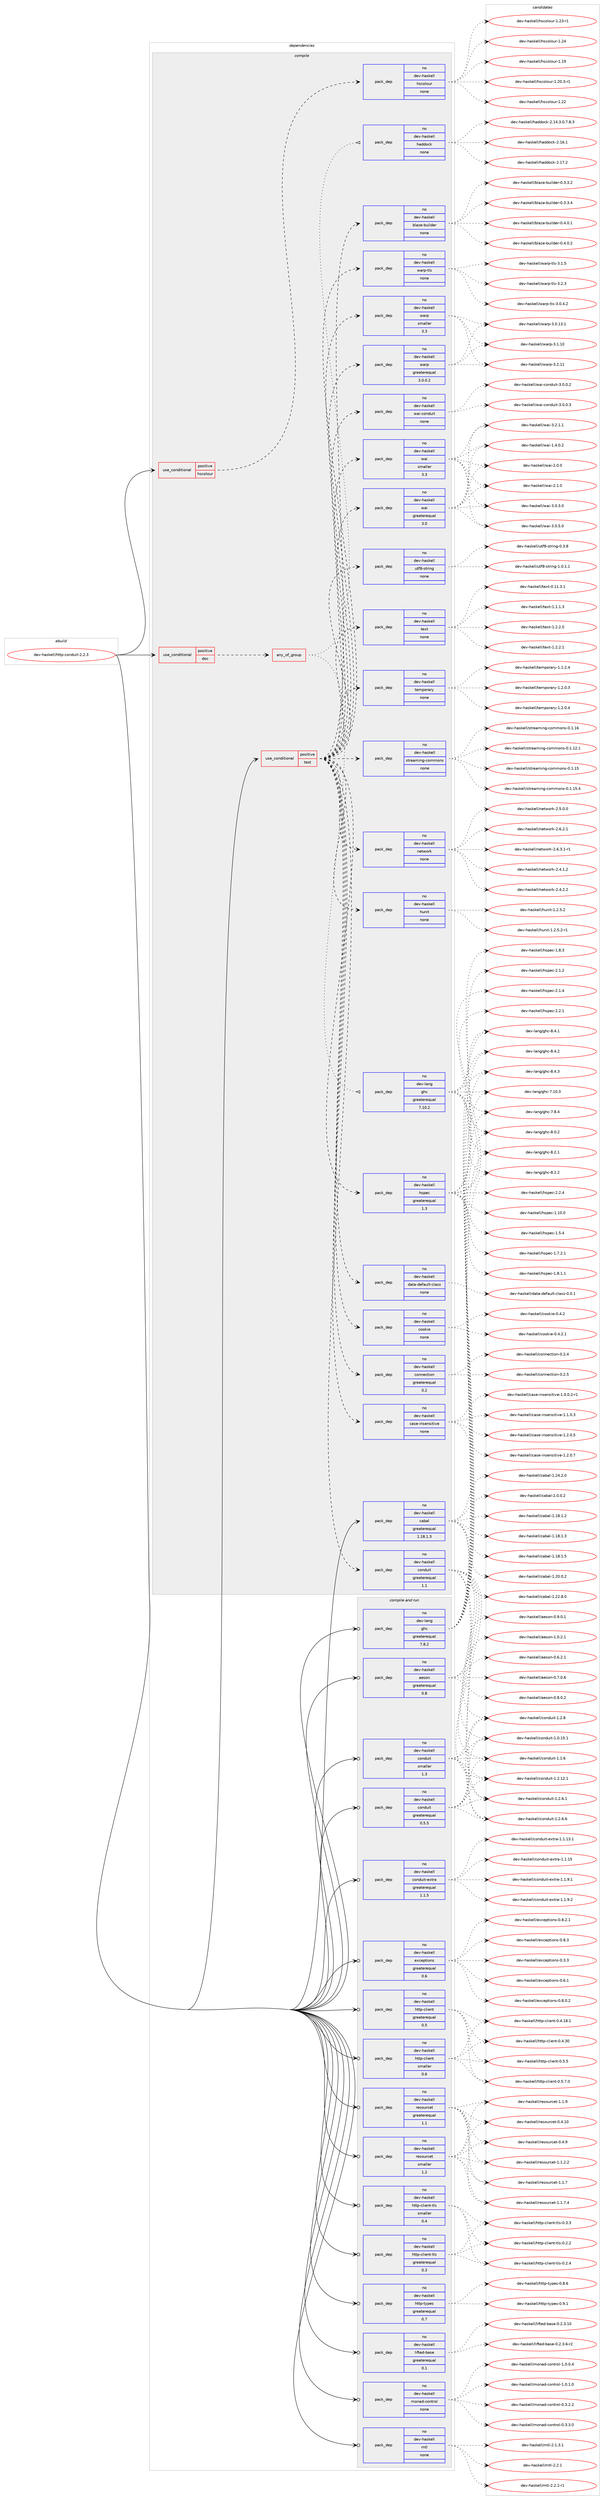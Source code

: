 digraph prolog {

# *************
# Graph options
# *************

newrank=true;
concentrate=true;
compound=true;
graph [rankdir=LR,fontname=Helvetica,fontsize=10,ranksep=1.5];#, ranksep=2.5, nodesep=0.2];
edge  [arrowhead=vee];
node  [fontname=Helvetica,fontsize=10];

# **********
# The ebuild
# **********

subgraph cluster_leftcol {
color=gray;
rank=same;
label=<<i>ebuild</i>>;
id [label="dev-haskell/http-conduit-2.2.3", color=red, width=4, href="../dev-haskell/http-conduit-2.2.3.svg"];
}

# ****************
# The dependencies
# ****************

subgraph cluster_midcol {
color=gray;
label=<<i>dependencies</i>>;
subgraph cluster_compile {
fillcolor="#eeeeee";
style=filled;
label=<<i>compile</i>>;
subgraph cond360179 {
dependency1336372 [label=<<TABLE BORDER="0" CELLBORDER="1" CELLSPACING="0" CELLPADDING="4"><TR><TD ROWSPAN="3" CELLPADDING="10">use_conditional</TD></TR><TR><TD>positive</TD></TR><TR><TD>doc</TD></TR></TABLE>>, shape=none, color=red];
subgraph any21107 {
dependency1336373 [label=<<TABLE BORDER="0" CELLBORDER="1" CELLSPACING="0" CELLPADDING="4"><TR><TD CELLPADDING="10">any_of_group</TD></TR></TABLE>>, shape=none, color=red];subgraph pack954534 {
dependency1336374 [label=<<TABLE BORDER="0" CELLBORDER="1" CELLSPACING="0" CELLPADDING="4" WIDTH="220"><TR><TD ROWSPAN="6" CELLPADDING="30">pack_dep</TD></TR><TR><TD WIDTH="110">no</TD></TR><TR><TD>dev-haskell</TD></TR><TR><TD>haddock</TD></TR><TR><TD>none</TD></TR><TR><TD></TD></TR></TABLE>>, shape=none, color=blue];
}
dependency1336373:e -> dependency1336374:w [weight=20,style="dotted",arrowhead="oinv"];
subgraph pack954535 {
dependency1336375 [label=<<TABLE BORDER="0" CELLBORDER="1" CELLSPACING="0" CELLPADDING="4" WIDTH="220"><TR><TD ROWSPAN="6" CELLPADDING="30">pack_dep</TD></TR><TR><TD WIDTH="110">no</TD></TR><TR><TD>dev-lang</TD></TR><TR><TD>ghc</TD></TR><TR><TD>greaterequal</TD></TR><TR><TD>7.10.2</TD></TR></TABLE>>, shape=none, color=blue];
}
dependency1336373:e -> dependency1336375:w [weight=20,style="dotted",arrowhead="oinv"];
}
dependency1336372:e -> dependency1336373:w [weight=20,style="dashed",arrowhead="vee"];
}
id:e -> dependency1336372:w [weight=20,style="solid",arrowhead="vee"];
subgraph cond360180 {
dependency1336376 [label=<<TABLE BORDER="0" CELLBORDER="1" CELLSPACING="0" CELLPADDING="4"><TR><TD ROWSPAN="3" CELLPADDING="10">use_conditional</TD></TR><TR><TD>positive</TD></TR><TR><TD>hscolour</TD></TR></TABLE>>, shape=none, color=red];
subgraph pack954536 {
dependency1336377 [label=<<TABLE BORDER="0" CELLBORDER="1" CELLSPACING="0" CELLPADDING="4" WIDTH="220"><TR><TD ROWSPAN="6" CELLPADDING="30">pack_dep</TD></TR><TR><TD WIDTH="110">no</TD></TR><TR><TD>dev-haskell</TD></TR><TR><TD>hscolour</TD></TR><TR><TD>none</TD></TR><TR><TD></TD></TR></TABLE>>, shape=none, color=blue];
}
dependency1336376:e -> dependency1336377:w [weight=20,style="dashed",arrowhead="vee"];
}
id:e -> dependency1336376:w [weight=20,style="solid",arrowhead="vee"];
subgraph cond360181 {
dependency1336378 [label=<<TABLE BORDER="0" CELLBORDER="1" CELLSPACING="0" CELLPADDING="4"><TR><TD ROWSPAN="3" CELLPADDING="10">use_conditional</TD></TR><TR><TD>positive</TD></TR><TR><TD>test</TD></TR></TABLE>>, shape=none, color=red];
subgraph pack954537 {
dependency1336379 [label=<<TABLE BORDER="0" CELLBORDER="1" CELLSPACING="0" CELLPADDING="4" WIDTH="220"><TR><TD ROWSPAN="6" CELLPADDING="30">pack_dep</TD></TR><TR><TD WIDTH="110">no</TD></TR><TR><TD>dev-haskell</TD></TR><TR><TD>blaze-builder</TD></TR><TR><TD>none</TD></TR><TR><TD></TD></TR></TABLE>>, shape=none, color=blue];
}
dependency1336378:e -> dependency1336379:w [weight=20,style="dashed",arrowhead="vee"];
subgraph pack954538 {
dependency1336380 [label=<<TABLE BORDER="0" CELLBORDER="1" CELLSPACING="0" CELLPADDING="4" WIDTH="220"><TR><TD ROWSPAN="6" CELLPADDING="30">pack_dep</TD></TR><TR><TD WIDTH="110">no</TD></TR><TR><TD>dev-haskell</TD></TR><TR><TD>case-insensitive</TD></TR><TR><TD>none</TD></TR><TR><TD></TD></TR></TABLE>>, shape=none, color=blue];
}
dependency1336378:e -> dependency1336380:w [weight=20,style="dashed",arrowhead="vee"];
subgraph pack954539 {
dependency1336381 [label=<<TABLE BORDER="0" CELLBORDER="1" CELLSPACING="0" CELLPADDING="4" WIDTH="220"><TR><TD ROWSPAN="6" CELLPADDING="30">pack_dep</TD></TR><TR><TD WIDTH="110">no</TD></TR><TR><TD>dev-haskell</TD></TR><TR><TD>conduit</TD></TR><TR><TD>greaterequal</TD></TR><TR><TD>1.1</TD></TR></TABLE>>, shape=none, color=blue];
}
dependency1336378:e -> dependency1336381:w [weight=20,style="dashed",arrowhead="vee"];
subgraph pack954540 {
dependency1336382 [label=<<TABLE BORDER="0" CELLBORDER="1" CELLSPACING="0" CELLPADDING="4" WIDTH="220"><TR><TD ROWSPAN="6" CELLPADDING="30">pack_dep</TD></TR><TR><TD WIDTH="110">no</TD></TR><TR><TD>dev-haskell</TD></TR><TR><TD>connection</TD></TR><TR><TD>greaterequal</TD></TR><TR><TD>0.2</TD></TR></TABLE>>, shape=none, color=blue];
}
dependency1336378:e -> dependency1336382:w [weight=20,style="dashed",arrowhead="vee"];
subgraph pack954541 {
dependency1336383 [label=<<TABLE BORDER="0" CELLBORDER="1" CELLSPACING="0" CELLPADDING="4" WIDTH="220"><TR><TD ROWSPAN="6" CELLPADDING="30">pack_dep</TD></TR><TR><TD WIDTH="110">no</TD></TR><TR><TD>dev-haskell</TD></TR><TR><TD>cookie</TD></TR><TR><TD>none</TD></TR><TR><TD></TD></TR></TABLE>>, shape=none, color=blue];
}
dependency1336378:e -> dependency1336383:w [weight=20,style="dashed",arrowhead="vee"];
subgraph pack954542 {
dependency1336384 [label=<<TABLE BORDER="0" CELLBORDER="1" CELLSPACING="0" CELLPADDING="4" WIDTH="220"><TR><TD ROWSPAN="6" CELLPADDING="30">pack_dep</TD></TR><TR><TD WIDTH="110">no</TD></TR><TR><TD>dev-haskell</TD></TR><TR><TD>data-default-class</TD></TR><TR><TD>none</TD></TR><TR><TD></TD></TR></TABLE>>, shape=none, color=blue];
}
dependency1336378:e -> dependency1336384:w [weight=20,style="dashed",arrowhead="vee"];
subgraph pack954543 {
dependency1336385 [label=<<TABLE BORDER="0" CELLBORDER="1" CELLSPACING="0" CELLPADDING="4" WIDTH="220"><TR><TD ROWSPAN="6" CELLPADDING="30">pack_dep</TD></TR><TR><TD WIDTH="110">no</TD></TR><TR><TD>dev-haskell</TD></TR><TR><TD>hspec</TD></TR><TR><TD>greaterequal</TD></TR><TR><TD>1.3</TD></TR></TABLE>>, shape=none, color=blue];
}
dependency1336378:e -> dependency1336385:w [weight=20,style="dashed",arrowhead="vee"];
subgraph pack954544 {
dependency1336386 [label=<<TABLE BORDER="0" CELLBORDER="1" CELLSPACING="0" CELLPADDING="4" WIDTH="220"><TR><TD ROWSPAN="6" CELLPADDING="30">pack_dep</TD></TR><TR><TD WIDTH="110">no</TD></TR><TR><TD>dev-haskell</TD></TR><TR><TD>hunit</TD></TR><TR><TD>none</TD></TR><TR><TD></TD></TR></TABLE>>, shape=none, color=blue];
}
dependency1336378:e -> dependency1336386:w [weight=20,style="dashed",arrowhead="vee"];
subgraph pack954545 {
dependency1336387 [label=<<TABLE BORDER="0" CELLBORDER="1" CELLSPACING="0" CELLPADDING="4" WIDTH="220"><TR><TD ROWSPAN="6" CELLPADDING="30">pack_dep</TD></TR><TR><TD WIDTH="110">no</TD></TR><TR><TD>dev-haskell</TD></TR><TR><TD>network</TD></TR><TR><TD>none</TD></TR><TR><TD></TD></TR></TABLE>>, shape=none, color=blue];
}
dependency1336378:e -> dependency1336387:w [weight=20,style="dashed",arrowhead="vee"];
subgraph pack954546 {
dependency1336388 [label=<<TABLE BORDER="0" CELLBORDER="1" CELLSPACING="0" CELLPADDING="4" WIDTH="220"><TR><TD ROWSPAN="6" CELLPADDING="30">pack_dep</TD></TR><TR><TD WIDTH="110">no</TD></TR><TR><TD>dev-haskell</TD></TR><TR><TD>streaming-commons</TD></TR><TR><TD>none</TD></TR><TR><TD></TD></TR></TABLE>>, shape=none, color=blue];
}
dependency1336378:e -> dependency1336388:w [weight=20,style="dashed",arrowhead="vee"];
subgraph pack954547 {
dependency1336389 [label=<<TABLE BORDER="0" CELLBORDER="1" CELLSPACING="0" CELLPADDING="4" WIDTH="220"><TR><TD ROWSPAN="6" CELLPADDING="30">pack_dep</TD></TR><TR><TD WIDTH="110">no</TD></TR><TR><TD>dev-haskell</TD></TR><TR><TD>temporary</TD></TR><TR><TD>none</TD></TR><TR><TD></TD></TR></TABLE>>, shape=none, color=blue];
}
dependency1336378:e -> dependency1336389:w [weight=20,style="dashed",arrowhead="vee"];
subgraph pack954548 {
dependency1336390 [label=<<TABLE BORDER="0" CELLBORDER="1" CELLSPACING="0" CELLPADDING="4" WIDTH="220"><TR><TD ROWSPAN="6" CELLPADDING="30">pack_dep</TD></TR><TR><TD WIDTH="110">no</TD></TR><TR><TD>dev-haskell</TD></TR><TR><TD>text</TD></TR><TR><TD>none</TD></TR><TR><TD></TD></TR></TABLE>>, shape=none, color=blue];
}
dependency1336378:e -> dependency1336390:w [weight=20,style="dashed",arrowhead="vee"];
subgraph pack954549 {
dependency1336391 [label=<<TABLE BORDER="0" CELLBORDER="1" CELLSPACING="0" CELLPADDING="4" WIDTH="220"><TR><TD ROWSPAN="6" CELLPADDING="30">pack_dep</TD></TR><TR><TD WIDTH="110">no</TD></TR><TR><TD>dev-haskell</TD></TR><TR><TD>utf8-string</TD></TR><TR><TD>none</TD></TR><TR><TD></TD></TR></TABLE>>, shape=none, color=blue];
}
dependency1336378:e -> dependency1336391:w [weight=20,style="dashed",arrowhead="vee"];
subgraph pack954550 {
dependency1336392 [label=<<TABLE BORDER="0" CELLBORDER="1" CELLSPACING="0" CELLPADDING="4" WIDTH="220"><TR><TD ROWSPAN="6" CELLPADDING="30">pack_dep</TD></TR><TR><TD WIDTH="110">no</TD></TR><TR><TD>dev-haskell</TD></TR><TR><TD>wai</TD></TR><TR><TD>greaterequal</TD></TR><TR><TD>3.0</TD></TR></TABLE>>, shape=none, color=blue];
}
dependency1336378:e -> dependency1336392:w [weight=20,style="dashed",arrowhead="vee"];
subgraph pack954551 {
dependency1336393 [label=<<TABLE BORDER="0" CELLBORDER="1" CELLSPACING="0" CELLPADDING="4" WIDTH="220"><TR><TD ROWSPAN="6" CELLPADDING="30">pack_dep</TD></TR><TR><TD WIDTH="110">no</TD></TR><TR><TD>dev-haskell</TD></TR><TR><TD>wai</TD></TR><TR><TD>smaller</TD></TR><TR><TD>3.3</TD></TR></TABLE>>, shape=none, color=blue];
}
dependency1336378:e -> dependency1336393:w [weight=20,style="dashed",arrowhead="vee"];
subgraph pack954552 {
dependency1336394 [label=<<TABLE BORDER="0" CELLBORDER="1" CELLSPACING="0" CELLPADDING="4" WIDTH="220"><TR><TD ROWSPAN="6" CELLPADDING="30">pack_dep</TD></TR><TR><TD WIDTH="110">no</TD></TR><TR><TD>dev-haskell</TD></TR><TR><TD>wai-conduit</TD></TR><TR><TD>none</TD></TR><TR><TD></TD></TR></TABLE>>, shape=none, color=blue];
}
dependency1336378:e -> dependency1336394:w [weight=20,style="dashed",arrowhead="vee"];
subgraph pack954553 {
dependency1336395 [label=<<TABLE BORDER="0" CELLBORDER="1" CELLSPACING="0" CELLPADDING="4" WIDTH="220"><TR><TD ROWSPAN="6" CELLPADDING="30">pack_dep</TD></TR><TR><TD WIDTH="110">no</TD></TR><TR><TD>dev-haskell</TD></TR><TR><TD>warp</TD></TR><TR><TD>greaterequal</TD></TR><TR><TD>3.0.0.2</TD></TR></TABLE>>, shape=none, color=blue];
}
dependency1336378:e -> dependency1336395:w [weight=20,style="dashed",arrowhead="vee"];
subgraph pack954554 {
dependency1336396 [label=<<TABLE BORDER="0" CELLBORDER="1" CELLSPACING="0" CELLPADDING="4" WIDTH="220"><TR><TD ROWSPAN="6" CELLPADDING="30">pack_dep</TD></TR><TR><TD WIDTH="110">no</TD></TR><TR><TD>dev-haskell</TD></TR><TR><TD>warp</TD></TR><TR><TD>smaller</TD></TR><TR><TD>3.3</TD></TR></TABLE>>, shape=none, color=blue];
}
dependency1336378:e -> dependency1336396:w [weight=20,style="dashed",arrowhead="vee"];
subgraph pack954555 {
dependency1336397 [label=<<TABLE BORDER="0" CELLBORDER="1" CELLSPACING="0" CELLPADDING="4" WIDTH="220"><TR><TD ROWSPAN="6" CELLPADDING="30">pack_dep</TD></TR><TR><TD WIDTH="110">no</TD></TR><TR><TD>dev-haskell</TD></TR><TR><TD>warp-tls</TD></TR><TR><TD>none</TD></TR><TR><TD></TD></TR></TABLE>>, shape=none, color=blue];
}
dependency1336378:e -> dependency1336397:w [weight=20,style="dashed",arrowhead="vee"];
}
id:e -> dependency1336378:w [weight=20,style="solid",arrowhead="vee"];
subgraph pack954556 {
dependency1336398 [label=<<TABLE BORDER="0" CELLBORDER="1" CELLSPACING="0" CELLPADDING="4" WIDTH="220"><TR><TD ROWSPAN="6" CELLPADDING="30">pack_dep</TD></TR><TR><TD WIDTH="110">no</TD></TR><TR><TD>dev-haskell</TD></TR><TR><TD>cabal</TD></TR><TR><TD>greaterequal</TD></TR><TR><TD>1.18.1.3</TD></TR></TABLE>>, shape=none, color=blue];
}
id:e -> dependency1336398:w [weight=20,style="solid",arrowhead="vee"];
}
subgraph cluster_compileandrun {
fillcolor="#eeeeee";
style=filled;
label=<<i>compile and run</i>>;
subgraph pack954557 {
dependency1336399 [label=<<TABLE BORDER="0" CELLBORDER="1" CELLSPACING="0" CELLPADDING="4" WIDTH="220"><TR><TD ROWSPAN="6" CELLPADDING="30">pack_dep</TD></TR><TR><TD WIDTH="110">no</TD></TR><TR><TD>dev-haskell</TD></TR><TR><TD>aeson</TD></TR><TR><TD>greaterequal</TD></TR><TR><TD>0.8</TD></TR></TABLE>>, shape=none, color=blue];
}
id:e -> dependency1336399:w [weight=20,style="solid",arrowhead="odotvee"];
subgraph pack954558 {
dependency1336400 [label=<<TABLE BORDER="0" CELLBORDER="1" CELLSPACING="0" CELLPADDING="4" WIDTH="220"><TR><TD ROWSPAN="6" CELLPADDING="30">pack_dep</TD></TR><TR><TD WIDTH="110">no</TD></TR><TR><TD>dev-haskell</TD></TR><TR><TD>conduit</TD></TR><TR><TD>greaterequal</TD></TR><TR><TD>0.5.5</TD></TR></TABLE>>, shape=none, color=blue];
}
id:e -> dependency1336400:w [weight=20,style="solid",arrowhead="odotvee"];
subgraph pack954559 {
dependency1336401 [label=<<TABLE BORDER="0" CELLBORDER="1" CELLSPACING="0" CELLPADDING="4" WIDTH="220"><TR><TD ROWSPAN="6" CELLPADDING="30">pack_dep</TD></TR><TR><TD WIDTH="110">no</TD></TR><TR><TD>dev-haskell</TD></TR><TR><TD>conduit</TD></TR><TR><TD>smaller</TD></TR><TR><TD>1.3</TD></TR></TABLE>>, shape=none, color=blue];
}
id:e -> dependency1336401:w [weight=20,style="solid",arrowhead="odotvee"];
subgraph pack954560 {
dependency1336402 [label=<<TABLE BORDER="0" CELLBORDER="1" CELLSPACING="0" CELLPADDING="4" WIDTH="220"><TR><TD ROWSPAN="6" CELLPADDING="30">pack_dep</TD></TR><TR><TD WIDTH="110">no</TD></TR><TR><TD>dev-haskell</TD></TR><TR><TD>conduit-extra</TD></TR><TR><TD>greaterequal</TD></TR><TR><TD>1.1.5</TD></TR></TABLE>>, shape=none, color=blue];
}
id:e -> dependency1336402:w [weight=20,style="solid",arrowhead="odotvee"];
subgraph pack954561 {
dependency1336403 [label=<<TABLE BORDER="0" CELLBORDER="1" CELLSPACING="0" CELLPADDING="4" WIDTH="220"><TR><TD ROWSPAN="6" CELLPADDING="30">pack_dep</TD></TR><TR><TD WIDTH="110">no</TD></TR><TR><TD>dev-haskell</TD></TR><TR><TD>exceptions</TD></TR><TR><TD>greaterequal</TD></TR><TR><TD>0.6</TD></TR></TABLE>>, shape=none, color=blue];
}
id:e -> dependency1336403:w [weight=20,style="solid",arrowhead="odotvee"];
subgraph pack954562 {
dependency1336404 [label=<<TABLE BORDER="0" CELLBORDER="1" CELLSPACING="0" CELLPADDING="4" WIDTH="220"><TR><TD ROWSPAN="6" CELLPADDING="30">pack_dep</TD></TR><TR><TD WIDTH="110">no</TD></TR><TR><TD>dev-haskell</TD></TR><TR><TD>http-client</TD></TR><TR><TD>greaterequal</TD></TR><TR><TD>0.5</TD></TR></TABLE>>, shape=none, color=blue];
}
id:e -> dependency1336404:w [weight=20,style="solid",arrowhead="odotvee"];
subgraph pack954563 {
dependency1336405 [label=<<TABLE BORDER="0" CELLBORDER="1" CELLSPACING="0" CELLPADDING="4" WIDTH="220"><TR><TD ROWSPAN="6" CELLPADDING="30">pack_dep</TD></TR><TR><TD WIDTH="110">no</TD></TR><TR><TD>dev-haskell</TD></TR><TR><TD>http-client</TD></TR><TR><TD>smaller</TD></TR><TR><TD>0.6</TD></TR></TABLE>>, shape=none, color=blue];
}
id:e -> dependency1336405:w [weight=20,style="solid",arrowhead="odotvee"];
subgraph pack954564 {
dependency1336406 [label=<<TABLE BORDER="0" CELLBORDER="1" CELLSPACING="0" CELLPADDING="4" WIDTH="220"><TR><TD ROWSPAN="6" CELLPADDING="30">pack_dep</TD></TR><TR><TD WIDTH="110">no</TD></TR><TR><TD>dev-haskell</TD></TR><TR><TD>http-client-tls</TD></TR><TR><TD>greaterequal</TD></TR><TR><TD>0.3</TD></TR></TABLE>>, shape=none, color=blue];
}
id:e -> dependency1336406:w [weight=20,style="solid",arrowhead="odotvee"];
subgraph pack954565 {
dependency1336407 [label=<<TABLE BORDER="0" CELLBORDER="1" CELLSPACING="0" CELLPADDING="4" WIDTH="220"><TR><TD ROWSPAN="6" CELLPADDING="30">pack_dep</TD></TR><TR><TD WIDTH="110">no</TD></TR><TR><TD>dev-haskell</TD></TR><TR><TD>http-client-tls</TD></TR><TR><TD>smaller</TD></TR><TR><TD>0.4</TD></TR></TABLE>>, shape=none, color=blue];
}
id:e -> dependency1336407:w [weight=20,style="solid",arrowhead="odotvee"];
subgraph pack954566 {
dependency1336408 [label=<<TABLE BORDER="0" CELLBORDER="1" CELLSPACING="0" CELLPADDING="4" WIDTH="220"><TR><TD ROWSPAN="6" CELLPADDING="30">pack_dep</TD></TR><TR><TD WIDTH="110">no</TD></TR><TR><TD>dev-haskell</TD></TR><TR><TD>http-types</TD></TR><TR><TD>greaterequal</TD></TR><TR><TD>0.7</TD></TR></TABLE>>, shape=none, color=blue];
}
id:e -> dependency1336408:w [weight=20,style="solid",arrowhead="odotvee"];
subgraph pack954567 {
dependency1336409 [label=<<TABLE BORDER="0" CELLBORDER="1" CELLSPACING="0" CELLPADDING="4" WIDTH="220"><TR><TD ROWSPAN="6" CELLPADDING="30">pack_dep</TD></TR><TR><TD WIDTH="110">no</TD></TR><TR><TD>dev-haskell</TD></TR><TR><TD>lifted-base</TD></TR><TR><TD>greaterequal</TD></TR><TR><TD>0.1</TD></TR></TABLE>>, shape=none, color=blue];
}
id:e -> dependency1336409:w [weight=20,style="solid",arrowhead="odotvee"];
subgraph pack954568 {
dependency1336410 [label=<<TABLE BORDER="0" CELLBORDER="1" CELLSPACING="0" CELLPADDING="4" WIDTH="220"><TR><TD ROWSPAN="6" CELLPADDING="30">pack_dep</TD></TR><TR><TD WIDTH="110">no</TD></TR><TR><TD>dev-haskell</TD></TR><TR><TD>monad-control</TD></TR><TR><TD>none</TD></TR><TR><TD></TD></TR></TABLE>>, shape=none, color=blue];
}
id:e -> dependency1336410:w [weight=20,style="solid",arrowhead="odotvee"];
subgraph pack954569 {
dependency1336411 [label=<<TABLE BORDER="0" CELLBORDER="1" CELLSPACING="0" CELLPADDING="4" WIDTH="220"><TR><TD ROWSPAN="6" CELLPADDING="30">pack_dep</TD></TR><TR><TD WIDTH="110">no</TD></TR><TR><TD>dev-haskell</TD></TR><TR><TD>mtl</TD></TR><TR><TD>none</TD></TR><TR><TD></TD></TR></TABLE>>, shape=none, color=blue];
}
id:e -> dependency1336411:w [weight=20,style="solid",arrowhead="odotvee"];
subgraph pack954570 {
dependency1336412 [label=<<TABLE BORDER="0" CELLBORDER="1" CELLSPACING="0" CELLPADDING="4" WIDTH="220"><TR><TD ROWSPAN="6" CELLPADDING="30">pack_dep</TD></TR><TR><TD WIDTH="110">no</TD></TR><TR><TD>dev-haskell</TD></TR><TR><TD>resourcet</TD></TR><TR><TD>greaterequal</TD></TR><TR><TD>1.1</TD></TR></TABLE>>, shape=none, color=blue];
}
id:e -> dependency1336412:w [weight=20,style="solid",arrowhead="odotvee"];
subgraph pack954571 {
dependency1336413 [label=<<TABLE BORDER="0" CELLBORDER="1" CELLSPACING="0" CELLPADDING="4" WIDTH="220"><TR><TD ROWSPAN="6" CELLPADDING="30">pack_dep</TD></TR><TR><TD WIDTH="110">no</TD></TR><TR><TD>dev-haskell</TD></TR><TR><TD>resourcet</TD></TR><TR><TD>smaller</TD></TR><TR><TD>1.2</TD></TR></TABLE>>, shape=none, color=blue];
}
id:e -> dependency1336413:w [weight=20,style="solid",arrowhead="odotvee"];
subgraph pack954572 {
dependency1336414 [label=<<TABLE BORDER="0" CELLBORDER="1" CELLSPACING="0" CELLPADDING="4" WIDTH="220"><TR><TD ROWSPAN="6" CELLPADDING="30">pack_dep</TD></TR><TR><TD WIDTH="110">no</TD></TR><TR><TD>dev-lang</TD></TR><TR><TD>ghc</TD></TR><TR><TD>greaterequal</TD></TR><TR><TD>7.8.2</TD></TR></TABLE>>, shape=none, color=blue];
}
id:e -> dependency1336414:w [weight=20,style="solid",arrowhead="odotvee"];
}
subgraph cluster_run {
fillcolor="#eeeeee";
style=filled;
label=<<i>run</i>>;
}
}

# **************
# The candidates
# **************

subgraph cluster_choices {
rank=same;
color=gray;
label=<<i>candidates</i>>;

subgraph choice954534 {
color=black;
nodesep=1;
choice1001011184510497115107101108108471049710010011199107455046495246514648465546564651 [label="dev-haskell/haddock-2.14.3.0.7.8.3", color=red, width=4,href="../dev-haskell/haddock-2.14.3.0.7.8.3.svg"];
choice100101118451049711510710110810847104971001001119910745504649544649 [label="dev-haskell/haddock-2.16.1", color=red, width=4,href="../dev-haskell/haddock-2.16.1.svg"];
choice100101118451049711510710110810847104971001001119910745504649554650 [label="dev-haskell/haddock-2.17.2", color=red, width=4,href="../dev-haskell/haddock-2.17.2.svg"];
dependency1336374:e -> choice1001011184510497115107101108108471049710010011199107455046495246514648465546564651:w [style=dotted,weight="100"];
dependency1336374:e -> choice100101118451049711510710110810847104971001001119910745504649544649:w [style=dotted,weight="100"];
dependency1336374:e -> choice100101118451049711510710110810847104971001001119910745504649554650:w [style=dotted,weight="100"];
}
subgraph choice954535 {
color=black;
nodesep=1;
choice1001011184510897110103471031049945554649484651 [label="dev-lang/ghc-7.10.3", color=red, width=4,href="../dev-lang/ghc-7.10.3.svg"];
choice10010111845108971101034710310499455546564652 [label="dev-lang/ghc-7.8.4", color=red, width=4,href="../dev-lang/ghc-7.8.4.svg"];
choice10010111845108971101034710310499455646484650 [label="dev-lang/ghc-8.0.2", color=red, width=4,href="../dev-lang/ghc-8.0.2.svg"];
choice10010111845108971101034710310499455646504649 [label="dev-lang/ghc-8.2.1", color=red, width=4,href="../dev-lang/ghc-8.2.1.svg"];
choice10010111845108971101034710310499455646504650 [label="dev-lang/ghc-8.2.2", color=red, width=4,href="../dev-lang/ghc-8.2.2.svg"];
choice10010111845108971101034710310499455646524649 [label="dev-lang/ghc-8.4.1", color=red, width=4,href="../dev-lang/ghc-8.4.1.svg"];
choice10010111845108971101034710310499455646524650 [label="dev-lang/ghc-8.4.2", color=red, width=4,href="../dev-lang/ghc-8.4.2.svg"];
choice10010111845108971101034710310499455646524651 [label="dev-lang/ghc-8.4.3", color=red, width=4,href="../dev-lang/ghc-8.4.3.svg"];
dependency1336375:e -> choice1001011184510897110103471031049945554649484651:w [style=dotted,weight="100"];
dependency1336375:e -> choice10010111845108971101034710310499455546564652:w [style=dotted,weight="100"];
dependency1336375:e -> choice10010111845108971101034710310499455646484650:w [style=dotted,weight="100"];
dependency1336375:e -> choice10010111845108971101034710310499455646504649:w [style=dotted,weight="100"];
dependency1336375:e -> choice10010111845108971101034710310499455646504650:w [style=dotted,weight="100"];
dependency1336375:e -> choice10010111845108971101034710310499455646524649:w [style=dotted,weight="100"];
dependency1336375:e -> choice10010111845108971101034710310499455646524650:w [style=dotted,weight="100"];
dependency1336375:e -> choice10010111845108971101034710310499455646524651:w [style=dotted,weight="100"];
}
subgraph choice954536 {
color=black;
nodesep=1;
choice100101118451049711510710110810847104115991111081111171144549464957 [label="dev-haskell/hscolour-1.19", color=red, width=4,href="../dev-haskell/hscolour-1.19.svg"];
choice10010111845104971151071011081084710411599111108111117114454946504846514511449 [label="dev-haskell/hscolour-1.20.3-r1", color=red, width=4,href="../dev-haskell/hscolour-1.20.3-r1.svg"];
choice100101118451049711510710110810847104115991111081111171144549465050 [label="dev-haskell/hscolour-1.22", color=red, width=4,href="../dev-haskell/hscolour-1.22.svg"];
choice1001011184510497115107101108108471041159911110811111711445494650514511449 [label="dev-haskell/hscolour-1.23-r1", color=red, width=4,href="../dev-haskell/hscolour-1.23-r1.svg"];
choice100101118451049711510710110810847104115991111081111171144549465052 [label="dev-haskell/hscolour-1.24", color=red, width=4,href="../dev-haskell/hscolour-1.24.svg"];
dependency1336377:e -> choice100101118451049711510710110810847104115991111081111171144549464957:w [style=dotted,weight="100"];
dependency1336377:e -> choice10010111845104971151071011081084710411599111108111117114454946504846514511449:w [style=dotted,weight="100"];
dependency1336377:e -> choice100101118451049711510710110810847104115991111081111171144549465050:w [style=dotted,weight="100"];
dependency1336377:e -> choice1001011184510497115107101108108471041159911110811111711445494650514511449:w [style=dotted,weight="100"];
dependency1336377:e -> choice100101118451049711510710110810847104115991111081111171144549465052:w [style=dotted,weight="100"];
}
subgraph choice954537 {
color=black;
nodesep=1;
choice100101118451049711510710110810847981089712210145981171051081001011144548465146514650 [label="dev-haskell/blaze-builder-0.3.3.2", color=red, width=4,href="../dev-haskell/blaze-builder-0.3.3.2.svg"];
choice100101118451049711510710110810847981089712210145981171051081001011144548465146514652 [label="dev-haskell/blaze-builder-0.3.3.4", color=red, width=4,href="../dev-haskell/blaze-builder-0.3.3.4.svg"];
choice100101118451049711510710110810847981089712210145981171051081001011144548465246484649 [label="dev-haskell/blaze-builder-0.4.0.1", color=red, width=4,href="../dev-haskell/blaze-builder-0.4.0.1.svg"];
choice100101118451049711510710110810847981089712210145981171051081001011144548465246484650 [label="dev-haskell/blaze-builder-0.4.0.2", color=red, width=4,href="../dev-haskell/blaze-builder-0.4.0.2.svg"];
dependency1336379:e -> choice100101118451049711510710110810847981089712210145981171051081001011144548465146514650:w [style=dotted,weight="100"];
dependency1336379:e -> choice100101118451049711510710110810847981089712210145981171051081001011144548465146514652:w [style=dotted,weight="100"];
dependency1336379:e -> choice100101118451049711510710110810847981089712210145981171051081001011144548465246484649:w [style=dotted,weight="100"];
dependency1336379:e -> choice100101118451049711510710110810847981089712210145981171051081001011144548465246484650:w [style=dotted,weight="100"];
}
subgraph choice954538 {
color=black;
nodesep=1;
choice10010111845104971151071011081084799971151014510511011510111011510511610511810145494648464846504511449 [label="dev-haskell/case-insensitive-1.0.0.2-r1", color=red, width=4,href="../dev-haskell/case-insensitive-1.0.0.2-r1.svg"];
choice1001011184510497115107101108108479997115101451051101151011101151051161051181014549464946484651 [label="dev-haskell/case-insensitive-1.1.0.3", color=red, width=4,href="../dev-haskell/case-insensitive-1.1.0.3.svg"];
choice1001011184510497115107101108108479997115101451051101151011101151051161051181014549465046484653 [label="dev-haskell/case-insensitive-1.2.0.5", color=red, width=4,href="../dev-haskell/case-insensitive-1.2.0.5.svg"];
choice1001011184510497115107101108108479997115101451051101151011101151051161051181014549465046484655 [label="dev-haskell/case-insensitive-1.2.0.7", color=red, width=4,href="../dev-haskell/case-insensitive-1.2.0.7.svg"];
dependency1336380:e -> choice10010111845104971151071011081084799971151014510511011510111011510511610511810145494648464846504511449:w [style=dotted,weight="100"];
dependency1336380:e -> choice1001011184510497115107101108108479997115101451051101151011101151051161051181014549464946484651:w [style=dotted,weight="100"];
dependency1336380:e -> choice1001011184510497115107101108108479997115101451051101151011101151051161051181014549465046484653:w [style=dotted,weight="100"];
dependency1336380:e -> choice1001011184510497115107101108108479997115101451051101151011101151051161051181014549465046484655:w [style=dotted,weight="100"];
}
subgraph choice954539 {
color=black;
nodesep=1;
choice10010111845104971151071011081084799111110100117105116454946484649534649 [label="dev-haskell/conduit-1.0.15.1", color=red, width=4,href="../dev-haskell/conduit-1.0.15.1.svg"];
choice10010111845104971151071011081084799111110100117105116454946494654 [label="dev-haskell/conduit-1.1.6", color=red, width=4,href="../dev-haskell/conduit-1.1.6.svg"];
choice10010111845104971151071011081084799111110100117105116454946504649504649 [label="dev-haskell/conduit-1.2.12.1", color=red, width=4,href="../dev-haskell/conduit-1.2.12.1.svg"];
choice100101118451049711510710110810847991111101001171051164549465046544649 [label="dev-haskell/conduit-1.2.6.1", color=red, width=4,href="../dev-haskell/conduit-1.2.6.1.svg"];
choice100101118451049711510710110810847991111101001171051164549465046544654 [label="dev-haskell/conduit-1.2.6.6", color=red, width=4,href="../dev-haskell/conduit-1.2.6.6.svg"];
choice10010111845104971151071011081084799111110100117105116454946504656 [label="dev-haskell/conduit-1.2.8", color=red, width=4,href="../dev-haskell/conduit-1.2.8.svg"];
dependency1336381:e -> choice10010111845104971151071011081084799111110100117105116454946484649534649:w [style=dotted,weight="100"];
dependency1336381:e -> choice10010111845104971151071011081084799111110100117105116454946494654:w [style=dotted,weight="100"];
dependency1336381:e -> choice10010111845104971151071011081084799111110100117105116454946504649504649:w [style=dotted,weight="100"];
dependency1336381:e -> choice100101118451049711510710110810847991111101001171051164549465046544649:w [style=dotted,weight="100"];
dependency1336381:e -> choice100101118451049711510710110810847991111101001171051164549465046544654:w [style=dotted,weight="100"];
dependency1336381:e -> choice10010111845104971151071011081084799111110100117105116454946504656:w [style=dotted,weight="100"];
}
subgraph choice954540 {
color=black;
nodesep=1;
choice1001011184510497115107101108108479911111011010199116105111110454846504652 [label="dev-haskell/connection-0.2.4", color=red, width=4,href="../dev-haskell/connection-0.2.4.svg"];
choice1001011184510497115107101108108479911111011010199116105111110454846504653 [label="dev-haskell/connection-0.2.5", color=red, width=4,href="../dev-haskell/connection-0.2.5.svg"];
dependency1336382:e -> choice1001011184510497115107101108108479911111011010199116105111110454846504652:w [style=dotted,weight="100"];
dependency1336382:e -> choice1001011184510497115107101108108479911111011010199116105111110454846504653:w [style=dotted,weight="100"];
}
subgraph choice954541 {
color=black;
nodesep=1;
choice10010111845104971151071011081084799111111107105101454846524650 [label="dev-haskell/cookie-0.4.2", color=red, width=4,href="../dev-haskell/cookie-0.4.2.svg"];
choice100101118451049711510710110810847991111111071051014548465246504649 [label="dev-haskell/cookie-0.4.2.1", color=red, width=4,href="../dev-haskell/cookie-0.4.2.1.svg"];
dependency1336383:e -> choice10010111845104971151071011081084799111111107105101454846524650:w [style=dotted,weight="100"];
dependency1336383:e -> choice100101118451049711510710110810847991111111071051014548465246504649:w [style=dotted,weight="100"];
}
subgraph choice954542 {
color=black;
nodesep=1;
choice10010111845104971151071011081084710097116974510010110297117108116459910897115115454846484649 [label="dev-haskell/data-default-class-0.0.1", color=red, width=4,href="../dev-haskell/data-default-class-0.0.1.svg"];
dependency1336384:e -> choice10010111845104971151071011081084710097116974510010110297117108116459910897115115454846484649:w [style=dotted,weight="100"];
}
subgraph choice954543 {
color=black;
nodesep=1;
choice1001011184510497115107101108108471041151121019945494649484648 [label="dev-haskell/hspec-1.10.0", color=red, width=4,href="../dev-haskell/hspec-1.10.0.svg"];
choice10010111845104971151071011081084710411511210199454946534652 [label="dev-haskell/hspec-1.5.4", color=red, width=4,href="../dev-haskell/hspec-1.5.4.svg"];
choice100101118451049711510710110810847104115112101994549465546504649 [label="dev-haskell/hspec-1.7.2.1", color=red, width=4,href="../dev-haskell/hspec-1.7.2.1.svg"];
choice100101118451049711510710110810847104115112101994549465646494649 [label="dev-haskell/hspec-1.8.1.1", color=red, width=4,href="../dev-haskell/hspec-1.8.1.1.svg"];
choice10010111845104971151071011081084710411511210199454946564651 [label="dev-haskell/hspec-1.8.3", color=red, width=4,href="../dev-haskell/hspec-1.8.3.svg"];
choice10010111845104971151071011081084710411511210199455046494650 [label="dev-haskell/hspec-2.1.2", color=red, width=4,href="../dev-haskell/hspec-2.1.2.svg"];
choice10010111845104971151071011081084710411511210199455046494652 [label="dev-haskell/hspec-2.1.4", color=red, width=4,href="../dev-haskell/hspec-2.1.4.svg"];
choice10010111845104971151071011081084710411511210199455046504649 [label="dev-haskell/hspec-2.2.1", color=red, width=4,href="../dev-haskell/hspec-2.2.1.svg"];
choice10010111845104971151071011081084710411511210199455046504652 [label="dev-haskell/hspec-2.2.4", color=red, width=4,href="../dev-haskell/hspec-2.2.4.svg"];
dependency1336385:e -> choice1001011184510497115107101108108471041151121019945494649484648:w [style=dotted,weight="100"];
dependency1336385:e -> choice10010111845104971151071011081084710411511210199454946534652:w [style=dotted,weight="100"];
dependency1336385:e -> choice100101118451049711510710110810847104115112101994549465546504649:w [style=dotted,weight="100"];
dependency1336385:e -> choice100101118451049711510710110810847104115112101994549465646494649:w [style=dotted,weight="100"];
dependency1336385:e -> choice10010111845104971151071011081084710411511210199454946564651:w [style=dotted,weight="100"];
dependency1336385:e -> choice10010111845104971151071011081084710411511210199455046494650:w [style=dotted,weight="100"];
dependency1336385:e -> choice10010111845104971151071011081084710411511210199455046494652:w [style=dotted,weight="100"];
dependency1336385:e -> choice10010111845104971151071011081084710411511210199455046504649:w [style=dotted,weight="100"];
dependency1336385:e -> choice10010111845104971151071011081084710411511210199455046504652:w [style=dotted,weight="100"];
}
subgraph choice954544 {
color=black;
nodesep=1;
choice1001011184510497115107101108108471041171101051164549465046534650 [label="dev-haskell/hunit-1.2.5.2", color=red, width=4,href="../dev-haskell/hunit-1.2.5.2.svg"];
choice10010111845104971151071011081084710411711010511645494650465346504511449 [label="dev-haskell/hunit-1.2.5.2-r1", color=red, width=4,href="../dev-haskell/hunit-1.2.5.2-r1.svg"];
dependency1336386:e -> choice1001011184510497115107101108108471041171101051164549465046534650:w [style=dotted,weight="100"];
dependency1336386:e -> choice10010111845104971151071011081084710411711010511645494650465346504511449:w [style=dotted,weight="100"];
}
subgraph choice954545 {
color=black;
nodesep=1;
choice1001011184510497115107101108108471101011161191111141074550465246494650 [label="dev-haskell/network-2.4.1.2", color=red, width=4,href="../dev-haskell/network-2.4.1.2.svg"];
choice1001011184510497115107101108108471101011161191111141074550465246504650 [label="dev-haskell/network-2.4.2.2", color=red, width=4,href="../dev-haskell/network-2.4.2.2.svg"];
choice1001011184510497115107101108108471101011161191111141074550465346484648 [label="dev-haskell/network-2.5.0.0", color=red, width=4,href="../dev-haskell/network-2.5.0.0.svg"];
choice1001011184510497115107101108108471101011161191111141074550465446504649 [label="dev-haskell/network-2.6.2.1", color=red, width=4,href="../dev-haskell/network-2.6.2.1.svg"];
choice10010111845104971151071011081084711010111611911111410745504654465146494511449 [label="dev-haskell/network-2.6.3.1-r1", color=red, width=4,href="../dev-haskell/network-2.6.3.1-r1.svg"];
dependency1336387:e -> choice1001011184510497115107101108108471101011161191111141074550465246494650:w [style=dotted,weight="100"];
dependency1336387:e -> choice1001011184510497115107101108108471101011161191111141074550465246504650:w [style=dotted,weight="100"];
dependency1336387:e -> choice1001011184510497115107101108108471101011161191111141074550465346484648:w [style=dotted,weight="100"];
dependency1336387:e -> choice1001011184510497115107101108108471101011161191111141074550465446504649:w [style=dotted,weight="100"];
dependency1336387:e -> choice10010111845104971151071011081084711010111611911111410745504654465146494511449:w [style=dotted,weight="100"];
}
subgraph choice954546 {
color=black;
nodesep=1;
choice100101118451049711510710110810847115116114101971091051101034599111109109111110115454846494649504649 [label="dev-haskell/streaming-commons-0.1.12.1", color=red, width=4,href="../dev-haskell/streaming-commons-0.1.12.1.svg"];
choice10010111845104971151071011081084711511611410197109105110103459911110910911111011545484649464953 [label="dev-haskell/streaming-commons-0.1.15", color=red, width=4,href="../dev-haskell/streaming-commons-0.1.15.svg"];
choice100101118451049711510710110810847115116114101971091051101034599111109109111110115454846494649534652 [label="dev-haskell/streaming-commons-0.1.15.4", color=red, width=4,href="../dev-haskell/streaming-commons-0.1.15.4.svg"];
choice10010111845104971151071011081084711511611410197109105110103459911110910911111011545484649464954 [label="dev-haskell/streaming-commons-0.1.16", color=red, width=4,href="../dev-haskell/streaming-commons-0.1.16.svg"];
dependency1336388:e -> choice100101118451049711510710110810847115116114101971091051101034599111109109111110115454846494649504649:w [style=dotted,weight="100"];
dependency1336388:e -> choice10010111845104971151071011081084711511611410197109105110103459911110910911111011545484649464953:w [style=dotted,weight="100"];
dependency1336388:e -> choice100101118451049711510710110810847115116114101971091051101034599111109109111110115454846494649534652:w [style=dotted,weight="100"];
dependency1336388:e -> choice10010111845104971151071011081084711511611410197109105110103459911110910911111011545484649464954:w [style=dotted,weight="100"];
}
subgraph choice954547 {
color=black;
nodesep=1;
choice100101118451049711510710110810847116101109112111114971141214549464946504652 [label="dev-haskell/temporary-1.1.2.4", color=red, width=4,href="../dev-haskell/temporary-1.1.2.4.svg"];
choice100101118451049711510710110810847116101109112111114971141214549465046484651 [label="dev-haskell/temporary-1.2.0.3", color=red, width=4,href="../dev-haskell/temporary-1.2.0.3.svg"];
choice100101118451049711510710110810847116101109112111114971141214549465046484652 [label="dev-haskell/temporary-1.2.0.4", color=red, width=4,href="../dev-haskell/temporary-1.2.0.4.svg"];
dependency1336389:e -> choice100101118451049711510710110810847116101109112111114971141214549464946504652:w [style=dotted,weight="100"];
dependency1336389:e -> choice100101118451049711510710110810847116101109112111114971141214549465046484651:w [style=dotted,weight="100"];
dependency1336389:e -> choice100101118451049711510710110810847116101109112111114971141214549465046484652:w [style=dotted,weight="100"];
}
subgraph choice954548 {
color=black;
nodesep=1;
choice100101118451049711510710110810847116101120116454846494946514649 [label="dev-haskell/text-0.11.3.1", color=red, width=4,href="../dev-haskell/text-0.11.3.1.svg"];
choice1001011184510497115107101108108471161011201164549464946494651 [label="dev-haskell/text-1.1.1.3", color=red, width=4,href="../dev-haskell/text-1.1.1.3.svg"];
choice1001011184510497115107101108108471161011201164549465046504648 [label="dev-haskell/text-1.2.2.0", color=red, width=4,href="../dev-haskell/text-1.2.2.0.svg"];
choice1001011184510497115107101108108471161011201164549465046504649 [label="dev-haskell/text-1.2.2.1", color=red, width=4,href="../dev-haskell/text-1.2.2.1.svg"];
dependency1336390:e -> choice100101118451049711510710110810847116101120116454846494946514649:w [style=dotted,weight="100"];
dependency1336390:e -> choice1001011184510497115107101108108471161011201164549464946494651:w [style=dotted,weight="100"];
dependency1336390:e -> choice1001011184510497115107101108108471161011201164549465046504648:w [style=dotted,weight="100"];
dependency1336390:e -> choice1001011184510497115107101108108471161011201164549465046504649:w [style=dotted,weight="100"];
}
subgraph choice954549 {
color=black;
nodesep=1;
choice1001011184510497115107101108108471171161025645115116114105110103454846514656 [label="dev-haskell/utf8-string-0.3.8", color=red, width=4,href="../dev-haskell/utf8-string-0.3.8.svg"];
choice10010111845104971151071011081084711711610256451151161141051101034549464846494649 [label="dev-haskell/utf8-string-1.0.1.1", color=red, width=4,href="../dev-haskell/utf8-string-1.0.1.1.svg"];
dependency1336391:e -> choice1001011184510497115107101108108471171161025645115116114105110103454846514656:w [style=dotted,weight="100"];
dependency1336391:e -> choice10010111845104971151071011081084711711610256451151161141051101034549464846494649:w [style=dotted,weight="100"];
}
subgraph choice954550 {
color=black;
nodesep=1;
choice100101118451049711510710110810847119971054549465246484650 [label="dev-haskell/wai-1.4.0.2", color=red, width=4,href="../dev-haskell/wai-1.4.0.2.svg"];
choice10010111845104971151071011081084711997105455046484648 [label="dev-haskell/wai-2.0.0", color=red, width=4,href="../dev-haskell/wai-2.0.0.svg"];
choice10010111845104971151071011081084711997105455046494648 [label="dev-haskell/wai-2.1.0", color=red, width=4,href="../dev-haskell/wai-2.1.0.svg"];
choice100101118451049711510710110810847119971054551464846514648 [label="dev-haskell/wai-3.0.3.0", color=red, width=4,href="../dev-haskell/wai-3.0.3.0.svg"];
choice100101118451049711510710110810847119971054551464846534648 [label="dev-haskell/wai-3.0.5.0", color=red, width=4,href="../dev-haskell/wai-3.0.5.0.svg"];
choice100101118451049711510710110810847119971054551465046494649 [label="dev-haskell/wai-3.2.1.1", color=red, width=4,href="../dev-haskell/wai-3.2.1.1.svg"];
dependency1336392:e -> choice100101118451049711510710110810847119971054549465246484650:w [style=dotted,weight="100"];
dependency1336392:e -> choice10010111845104971151071011081084711997105455046484648:w [style=dotted,weight="100"];
dependency1336392:e -> choice10010111845104971151071011081084711997105455046494648:w [style=dotted,weight="100"];
dependency1336392:e -> choice100101118451049711510710110810847119971054551464846514648:w [style=dotted,weight="100"];
dependency1336392:e -> choice100101118451049711510710110810847119971054551464846534648:w [style=dotted,weight="100"];
dependency1336392:e -> choice100101118451049711510710110810847119971054551465046494649:w [style=dotted,weight="100"];
}
subgraph choice954551 {
color=black;
nodesep=1;
choice100101118451049711510710110810847119971054549465246484650 [label="dev-haskell/wai-1.4.0.2", color=red, width=4,href="../dev-haskell/wai-1.4.0.2.svg"];
choice10010111845104971151071011081084711997105455046484648 [label="dev-haskell/wai-2.0.0", color=red, width=4,href="../dev-haskell/wai-2.0.0.svg"];
choice10010111845104971151071011081084711997105455046494648 [label="dev-haskell/wai-2.1.0", color=red, width=4,href="../dev-haskell/wai-2.1.0.svg"];
choice100101118451049711510710110810847119971054551464846514648 [label="dev-haskell/wai-3.0.3.0", color=red, width=4,href="../dev-haskell/wai-3.0.3.0.svg"];
choice100101118451049711510710110810847119971054551464846534648 [label="dev-haskell/wai-3.0.5.0", color=red, width=4,href="../dev-haskell/wai-3.0.5.0.svg"];
choice100101118451049711510710110810847119971054551465046494649 [label="dev-haskell/wai-3.2.1.1", color=red, width=4,href="../dev-haskell/wai-3.2.1.1.svg"];
dependency1336393:e -> choice100101118451049711510710110810847119971054549465246484650:w [style=dotted,weight="100"];
dependency1336393:e -> choice10010111845104971151071011081084711997105455046484648:w [style=dotted,weight="100"];
dependency1336393:e -> choice10010111845104971151071011081084711997105455046494648:w [style=dotted,weight="100"];
dependency1336393:e -> choice100101118451049711510710110810847119971054551464846514648:w [style=dotted,weight="100"];
dependency1336393:e -> choice100101118451049711510710110810847119971054551464846534648:w [style=dotted,weight="100"];
dependency1336393:e -> choice100101118451049711510710110810847119971054551465046494649:w [style=dotted,weight="100"];
}
subgraph choice954552 {
color=black;
nodesep=1;
choice1001011184510497115107101108108471199710545991111101001171051164551464846484650 [label="dev-haskell/wai-conduit-3.0.0.2", color=red, width=4,href="../dev-haskell/wai-conduit-3.0.0.2.svg"];
choice1001011184510497115107101108108471199710545991111101001171051164551464846484651 [label="dev-haskell/wai-conduit-3.0.0.3", color=red, width=4,href="../dev-haskell/wai-conduit-3.0.0.3.svg"];
dependency1336394:e -> choice1001011184510497115107101108108471199710545991111101001171051164551464846484650:w [style=dotted,weight="100"];
dependency1336394:e -> choice1001011184510497115107101108108471199710545991111101001171051164551464846484651:w [style=dotted,weight="100"];
}
subgraph choice954553 {
color=black;
nodesep=1;
choice10010111845104971151071011081084711997114112455146484649514649 [label="dev-haskell/warp-3.0.13.1", color=red, width=4,href="../dev-haskell/warp-3.0.13.1.svg"];
choice1001011184510497115107101108108471199711411245514649464948 [label="dev-haskell/warp-3.1.10", color=red, width=4,href="../dev-haskell/warp-3.1.10.svg"];
choice1001011184510497115107101108108471199711411245514650464949 [label="dev-haskell/warp-3.2.11", color=red, width=4,href="../dev-haskell/warp-3.2.11.svg"];
dependency1336395:e -> choice10010111845104971151071011081084711997114112455146484649514649:w [style=dotted,weight="100"];
dependency1336395:e -> choice1001011184510497115107101108108471199711411245514649464948:w [style=dotted,weight="100"];
dependency1336395:e -> choice1001011184510497115107101108108471199711411245514650464949:w [style=dotted,weight="100"];
}
subgraph choice954554 {
color=black;
nodesep=1;
choice10010111845104971151071011081084711997114112455146484649514649 [label="dev-haskell/warp-3.0.13.1", color=red, width=4,href="../dev-haskell/warp-3.0.13.1.svg"];
choice1001011184510497115107101108108471199711411245514649464948 [label="dev-haskell/warp-3.1.10", color=red, width=4,href="../dev-haskell/warp-3.1.10.svg"];
choice1001011184510497115107101108108471199711411245514650464949 [label="dev-haskell/warp-3.2.11", color=red, width=4,href="../dev-haskell/warp-3.2.11.svg"];
dependency1336396:e -> choice10010111845104971151071011081084711997114112455146484649514649:w [style=dotted,weight="100"];
dependency1336396:e -> choice1001011184510497115107101108108471199711411245514649464948:w [style=dotted,weight="100"];
dependency1336396:e -> choice1001011184510497115107101108108471199711411245514650464949:w [style=dotted,weight="100"];
}
subgraph choice954555 {
color=black;
nodesep=1;
choice10010111845104971151071011081084711997114112451161081154551464846524650 [label="dev-haskell/warp-tls-3.0.4.2", color=red, width=4,href="../dev-haskell/warp-tls-3.0.4.2.svg"];
choice1001011184510497115107101108108471199711411245116108115455146494653 [label="dev-haskell/warp-tls-3.1.5", color=red, width=4,href="../dev-haskell/warp-tls-3.1.5.svg"];
choice1001011184510497115107101108108471199711411245116108115455146504651 [label="dev-haskell/warp-tls-3.2.3", color=red, width=4,href="../dev-haskell/warp-tls-3.2.3.svg"];
dependency1336397:e -> choice10010111845104971151071011081084711997114112451161081154551464846524650:w [style=dotted,weight="100"];
dependency1336397:e -> choice1001011184510497115107101108108471199711411245116108115455146494653:w [style=dotted,weight="100"];
dependency1336397:e -> choice1001011184510497115107101108108471199711411245116108115455146504651:w [style=dotted,weight="100"];
}
subgraph choice954556 {
color=black;
nodesep=1;
choice10010111845104971151071011081084799979897108454946495646494650 [label="dev-haskell/cabal-1.18.1.2", color=red, width=4,href="../dev-haskell/cabal-1.18.1.2.svg"];
choice10010111845104971151071011081084799979897108454946495646494651 [label="dev-haskell/cabal-1.18.1.3", color=red, width=4,href="../dev-haskell/cabal-1.18.1.3.svg"];
choice10010111845104971151071011081084799979897108454946495646494653 [label="dev-haskell/cabal-1.18.1.5", color=red, width=4,href="../dev-haskell/cabal-1.18.1.5.svg"];
choice10010111845104971151071011081084799979897108454946504846484650 [label="dev-haskell/cabal-1.20.0.2", color=red, width=4,href="../dev-haskell/cabal-1.20.0.2.svg"];
choice10010111845104971151071011081084799979897108454946505046564648 [label="dev-haskell/cabal-1.22.8.0", color=red, width=4,href="../dev-haskell/cabal-1.22.8.0.svg"];
choice10010111845104971151071011081084799979897108454946505246504648 [label="dev-haskell/cabal-1.24.2.0", color=red, width=4,href="../dev-haskell/cabal-1.24.2.0.svg"];
choice100101118451049711510710110810847999798971084550464846484650 [label="dev-haskell/cabal-2.0.0.2", color=red, width=4,href="../dev-haskell/cabal-2.0.0.2.svg"];
dependency1336398:e -> choice10010111845104971151071011081084799979897108454946495646494650:w [style=dotted,weight="100"];
dependency1336398:e -> choice10010111845104971151071011081084799979897108454946495646494651:w [style=dotted,weight="100"];
dependency1336398:e -> choice10010111845104971151071011081084799979897108454946495646494653:w [style=dotted,weight="100"];
dependency1336398:e -> choice10010111845104971151071011081084799979897108454946504846484650:w [style=dotted,weight="100"];
dependency1336398:e -> choice10010111845104971151071011081084799979897108454946505046564648:w [style=dotted,weight="100"];
dependency1336398:e -> choice10010111845104971151071011081084799979897108454946505246504648:w [style=dotted,weight="100"];
dependency1336398:e -> choice100101118451049711510710110810847999798971084550464846484650:w [style=dotted,weight="100"];
}
subgraph choice954557 {
color=black;
nodesep=1;
choice100101118451049711510710110810847971011151111104548465446504649 [label="dev-haskell/aeson-0.6.2.1", color=red, width=4,href="../dev-haskell/aeson-0.6.2.1.svg"];
choice100101118451049711510710110810847971011151111104548465546484654 [label="dev-haskell/aeson-0.7.0.6", color=red, width=4,href="../dev-haskell/aeson-0.7.0.6.svg"];
choice100101118451049711510710110810847971011151111104548465646484650 [label="dev-haskell/aeson-0.8.0.2", color=red, width=4,href="../dev-haskell/aeson-0.8.0.2.svg"];
choice100101118451049711510710110810847971011151111104548465746484649 [label="dev-haskell/aeson-0.9.0.1", color=red, width=4,href="../dev-haskell/aeson-0.9.0.1.svg"];
choice100101118451049711510710110810847971011151111104549464846504649 [label="dev-haskell/aeson-1.0.2.1", color=red, width=4,href="../dev-haskell/aeson-1.0.2.1.svg"];
dependency1336399:e -> choice100101118451049711510710110810847971011151111104548465446504649:w [style=dotted,weight="100"];
dependency1336399:e -> choice100101118451049711510710110810847971011151111104548465546484654:w [style=dotted,weight="100"];
dependency1336399:e -> choice100101118451049711510710110810847971011151111104548465646484650:w [style=dotted,weight="100"];
dependency1336399:e -> choice100101118451049711510710110810847971011151111104548465746484649:w [style=dotted,weight="100"];
dependency1336399:e -> choice100101118451049711510710110810847971011151111104549464846504649:w [style=dotted,weight="100"];
}
subgraph choice954558 {
color=black;
nodesep=1;
choice10010111845104971151071011081084799111110100117105116454946484649534649 [label="dev-haskell/conduit-1.0.15.1", color=red, width=4,href="../dev-haskell/conduit-1.0.15.1.svg"];
choice10010111845104971151071011081084799111110100117105116454946494654 [label="dev-haskell/conduit-1.1.6", color=red, width=4,href="../dev-haskell/conduit-1.1.6.svg"];
choice10010111845104971151071011081084799111110100117105116454946504649504649 [label="dev-haskell/conduit-1.2.12.1", color=red, width=4,href="../dev-haskell/conduit-1.2.12.1.svg"];
choice100101118451049711510710110810847991111101001171051164549465046544649 [label="dev-haskell/conduit-1.2.6.1", color=red, width=4,href="../dev-haskell/conduit-1.2.6.1.svg"];
choice100101118451049711510710110810847991111101001171051164549465046544654 [label="dev-haskell/conduit-1.2.6.6", color=red, width=4,href="../dev-haskell/conduit-1.2.6.6.svg"];
choice10010111845104971151071011081084799111110100117105116454946504656 [label="dev-haskell/conduit-1.2.8", color=red, width=4,href="../dev-haskell/conduit-1.2.8.svg"];
dependency1336400:e -> choice10010111845104971151071011081084799111110100117105116454946484649534649:w [style=dotted,weight="100"];
dependency1336400:e -> choice10010111845104971151071011081084799111110100117105116454946494654:w [style=dotted,weight="100"];
dependency1336400:e -> choice10010111845104971151071011081084799111110100117105116454946504649504649:w [style=dotted,weight="100"];
dependency1336400:e -> choice100101118451049711510710110810847991111101001171051164549465046544649:w [style=dotted,weight="100"];
dependency1336400:e -> choice100101118451049711510710110810847991111101001171051164549465046544654:w [style=dotted,weight="100"];
dependency1336400:e -> choice10010111845104971151071011081084799111110100117105116454946504656:w [style=dotted,weight="100"];
}
subgraph choice954559 {
color=black;
nodesep=1;
choice10010111845104971151071011081084799111110100117105116454946484649534649 [label="dev-haskell/conduit-1.0.15.1", color=red, width=4,href="../dev-haskell/conduit-1.0.15.1.svg"];
choice10010111845104971151071011081084799111110100117105116454946494654 [label="dev-haskell/conduit-1.1.6", color=red, width=4,href="../dev-haskell/conduit-1.1.6.svg"];
choice10010111845104971151071011081084799111110100117105116454946504649504649 [label="dev-haskell/conduit-1.2.12.1", color=red, width=4,href="../dev-haskell/conduit-1.2.12.1.svg"];
choice100101118451049711510710110810847991111101001171051164549465046544649 [label="dev-haskell/conduit-1.2.6.1", color=red, width=4,href="../dev-haskell/conduit-1.2.6.1.svg"];
choice100101118451049711510710110810847991111101001171051164549465046544654 [label="dev-haskell/conduit-1.2.6.6", color=red, width=4,href="../dev-haskell/conduit-1.2.6.6.svg"];
choice10010111845104971151071011081084799111110100117105116454946504656 [label="dev-haskell/conduit-1.2.8", color=red, width=4,href="../dev-haskell/conduit-1.2.8.svg"];
dependency1336401:e -> choice10010111845104971151071011081084799111110100117105116454946484649534649:w [style=dotted,weight="100"];
dependency1336401:e -> choice10010111845104971151071011081084799111110100117105116454946494654:w [style=dotted,weight="100"];
dependency1336401:e -> choice10010111845104971151071011081084799111110100117105116454946504649504649:w [style=dotted,weight="100"];
dependency1336401:e -> choice100101118451049711510710110810847991111101001171051164549465046544649:w [style=dotted,weight="100"];
dependency1336401:e -> choice100101118451049711510710110810847991111101001171051164549465046544654:w [style=dotted,weight="100"];
dependency1336401:e -> choice10010111845104971151071011081084799111110100117105116454946504656:w [style=dotted,weight="100"];
}
subgraph choice954560 {
color=black;
nodesep=1;
choice100101118451049711510710110810847991111101001171051164510112011611497454946494649514649 [label="dev-haskell/conduit-extra-1.1.13.1", color=red, width=4,href="../dev-haskell/conduit-extra-1.1.13.1.svg"];
choice10010111845104971151071011081084799111110100117105116451011201161149745494649464953 [label="dev-haskell/conduit-extra-1.1.15", color=red, width=4,href="../dev-haskell/conduit-extra-1.1.15.svg"];
choice1001011184510497115107101108108479911111010011710511645101120116114974549464946574649 [label="dev-haskell/conduit-extra-1.1.9.1", color=red, width=4,href="../dev-haskell/conduit-extra-1.1.9.1.svg"];
choice1001011184510497115107101108108479911111010011710511645101120116114974549464946574650 [label="dev-haskell/conduit-extra-1.1.9.2", color=red, width=4,href="../dev-haskell/conduit-extra-1.1.9.2.svg"];
dependency1336402:e -> choice100101118451049711510710110810847991111101001171051164510112011611497454946494649514649:w [style=dotted,weight="100"];
dependency1336402:e -> choice10010111845104971151071011081084799111110100117105116451011201161149745494649464953:w [style=dotted,weight="100"];
dependency1336402:e -> choice1001011184510497115107101108108479911111010011710511645101120116114974549464946574649:w [style=dotted,weight="100"];
dependency1336402:e -> choice1001011184510497115107101108108479911111010011710511645101120116114974549464946574650:w [style=dotted,weight="100"];
}
subgraph choice954561 {
color=black;
nodesep=1;
choice10010111845104971151071011081084710112099101112116105111110115454846514651 [label="dev-haskell/exceptions-0.3.3", color=red, width=4,href="../dev-haskell/exceptions-0.3.3.svg"];
choice10010111845104971151071011081084710112099101112116105111110115454846544649 [label="dev-haskell/exceptions-0.6.1", color=red, width=4,href="../dev-haskell/exceptions-0.6.1.svg"];
choice100101118451049711510710110810847101120991011121161051111101154548465646484650 [label="dev-haskell/exceptions-0.8.0.2", color=red, width=4,href="../dev-haskell/exceptions-0.8.0.2.svg"];
choice100101118451049711510710110810847101120991011121161051111101154548465646504649 [label="dev-haskell/exceptions-0.8.2.1", color=red, width=4,href="../dev-haskell/exceptions-0.8.2.1.svg"];
choice10010111845104971151071011081084710112099101112116105111110115454846564651 [label="dev-haskell/exceptions-0.8.3", color=red, width=4,href="../dev-haskell/exceptions-0.8.3.svg"];
dependency1336403:e -> choice10010111845104971151071011081084710112099101112116105111110115454846514651:w [style=dotted,weight="100"];
dependency1336403:e -> choice10010111845104971151071011081084710112099101112116105111110115454846544649:w [style=dotted,weight="100"];
dependency1336403:e -> choice100101118451049711510710110810847101120991011121161051111101154548465646484650:w [style=dotted,weight="100"];
dependency1336403:e -> choice100101118451049711510710110810847101120991011121161051111101154548465646504649:w [style=dotted,weight="100"];
dependency1336403:e -> choice10010111845104971151071011081084710112099101112116105111110115454846564651:w [style=dotted,weight="100"];
}
subgraph choice954562 {
color=black;
nodesep=1;
choice1001011184510497115107101108108471041161161124599108105101110116454846524649564649 [label="dev-haskell/http-client-0.4.18.1", color=red, width=4,href="../dev-haskell/http-client-0.4.18.1.svg"];
choice100101118451049711510710110810847104116116112459910810510111011645484652465148 [label="dev-haskell/http-client-0.4.30", color=red, width=4,href="../dev-haskell/http-client-0.4.30.svg"];
choice1001011184510497115107101108108471041161161124599108105101110116454846534653 [label="dev-haskell/http-client-0.5.5", color=red, width=4,href="../dev-haskell/http-client-0.5.5.svg"];
choice10010111845104971151071011081084710411611611245991081051011101164548465346554648 [label="dev-haskell/http-client-0.5.7.0", color=red, width=4,href="../dev-haskell/http-client-0.5.7.0.svg"];
dependency1336404:e -> choice1001011184510497115107101108108471041161161124599108105101110116454846524649564649:w [style=dotted,weight="100"];
dependency1336404:e -> choice100101118451049711510710110810847104116116112459910810510111011645484652465148:w [style=dotted,weight="100"];
dependency1336404:e -> choice1001011184510497115107101108108471041161161124599108105101110116454846534653:w [style=dotted,weight="100"];
dependency1336404:e -> choice10010111845104971151071011081084710411611611245991081051011101164548465346554648:w [style=dotted,weight="100"];
}
subgraph choice954563 {
color=black;
nodesep=1;
choice1001011184510497115107101108108471041161161124599108105101110116454846524649564649 [label="dev-haskell/http-client-0.4.18.1", color=red, width=4,href="../dev-haskell/http-client-0.4.18.1.svg"];
choice100101118451049711510710110810847104116116112459910810510111011645484652465148 [label="dev-haskell/http-client-0.4.30", color=red, width=4,href="../dev-haskell/http-client-0.4.30.svg"];
choice1001011184510497115107101108108471041161161124599108105101110116454846534653 [label="dev-haskell/http-client-0.5.5", color=red, width=4,href="../dev-haskell/http-client-0.5.5.svg"];
choice10010111845104971151071011081084710411611611245991081051011101164548465346554648 [label="dev-haskell/http-client-0.5.7.0", color=red, width=4,href="../dev-haskell/http-client-0.5.7.0.svg"];
dependency1336405:e -> choice1001011184510497115107101108108471041161161124599108105101110116454846524649564649:w [style=dotted,weight="100"];
dependency1336405:e -> choice100101118451049711510710110810847104116116112459910810510111011645484652465148:w [style=dotted,weight="100"];
dependency1336405:e -> choice1001011184510497115107101108108471041161161124599108105101110116454846534653:w [style=dotted,weight="100"];
dependency1336405:e -> choice10010111845104971151071011081084710411611611245991081051011101164548465346554648:w [style=dotted,weight="100"];
}
subgraph choice954564 {
color=black;
nodesep=1;
choice100101118451049711510710110810847104116116112459910810510111011645116108115454846504650 [label="dev-haskell/http-client-tls-0.2.2", color=red, width=4,href="../dev-haskell/http-client-tls-0.2.2.svg"];
choice100101118451049711510710110810847104116116112459910810510111011645116108115454846504652 [label="dev-haskell/http-client-tls-0.2.4", color=red, width=4,href="../dev-haskell/http-client-tls-0.2.4.svg"];
choice100101118451049711510710110810847104116116112459910810510111011645116108115454846514651 [label="dev-haskell/http-client-tls-0.3.3", color=red, width=4,href="../dev-haskell/http-client-tls-0.3.3.svg"];
dependency1336406:e -> choice100101118451049711510710110810847104116116112459910810510111011645116108115454846504650:w [style=dotted,weight="100"];
dependency1336406:e -> choice100101118451049711510710110810847104116116112459910810510111011645116108115454846504652:w [style=dotted,weight="100"];
dependency1336406:e -> choice100101118451049711510710110810847104116116112459910810510111011645116108115454846514651:w [style=dotted,weight="100"];
}
subgraph choice954565 {
color=black;
nodesep=1;
choice100101118451049711510710110810847104116116112459910810510111011645116108115454846504650 [label="dev-haskell/http-client-tls-0.2.2", color=red, width=4,href="../dev-haskell/http-client-tls-0.2.2.svg"];
choice100101118451049711510710110810847104116116112459910810510111011645116108115454846504652 [label="dev-haskell/http-client-tls-0.2.4", color=red, width=4,href="../dev-haskell/http-client-tls-0.2.4.svg"];
choice100101118451049711510710110810847104116116112459910810510111011645116108115454846514651 [label="dev-haskell/http-client-tls-0.3.3", color=red, width=4,href="../dev-haskell/http-client-tls-0.3.3.svg"];
dependency1336407:e -> choice100101118451049711510710110810847104116116112459910810510111011645116108115454846504650:w [style=dotted,weight="100"];
dependency1336407:e -> choice100101118451049711510710110810847104116116112459910810510111011645116108115454846504652:w [style=dotted,weight="100"];
dependency1336407:e -> choice100101118451049711510710110810847104116116112459910810510111011645116108115454846514651:w [style=dotted,weight="100"];
}
subgraph choice954566 {
color=black;
nodesep=1;
choice10010111845104971151071011081084710411611611245116121112101115454846564654 [label="dev-haskell/http-types-0.8.6", color=red, width=4,href="../dev-haskell/http-types-0.8.6.svg"];
choice10010111845104971151071011081084710411611611245116121112101115454846574649 [label="dev-haskell/http-types-0.9.1", color=red, width=4,href="../dev-haskell/http-types-0.9.1.svg"];
dependency1336408:e -> choice10010111845104971151071011081084710411611611245116121112101115454846564654:w [style=dotted,weight="100"];
dependency1336408:e -> choice10010111845104971151071011081084710411611611245116121112101115454846574649:w [style=dotted,weight="100"];
}
subgraph choice954567 {
color=black;
nodesep=1;
choice100101118451049711510710110810847108105102116101100459897115101454846504651464948 [label="dev-haskell/lifted-base-0.2.3.10", color=red, width=4,href="../dev-haskell/lifted-base-0.2.3.10.svg"];
choice10010111845104971151071011081084710810510211610110045989711510145484650465146544511450 [label="dev-haskell/lifted-base-0.2.3.6-r2", color=red, width=4,href="../dev-haskell/lifted-base-0.2.3.6-r2.svg"];
dependency1336409:e -> choice100101118451049711510710110810847108105102116101100459897115101454846504651464948:w [style=dotted,weight="100"];
dependency1336409:e -> choice10010111845104971151071011081084710810510211610110045989711510145484650465146544511450:w [style=dotted,weight="100"];
}
subgraph choice954568 {
color=black;
nodesep=1;
choice1001011184510497115107101108108471091111109710045991111101161141111084548465146504650 [label="dev-haskell/monad-control-0.3.2.2", color=red, width=4,href="../dev-haskell/monad-control-0.3.2.2.svg"];
choice1001011184510497115107101108108471091111109710045991111101161141111084548465146514648 [label="dev-haskell/monad-control-0.3.3.0", color=red, width=4,href="../dev-haskell/monad-control-0.3.3.0.svg"];
choice1001011184510497115107101108108471091111109710045991111101161141111084549464846484652 [label="dev-haskell/monad-control-1.0.0.4", color=red, width=4,href="../dev-haskell/monad-control-1.0.0.4.svg"];
choice1001011184510497115107101108108471091111109710045991111101161141111084549464846494648 [label="dev-haskell/monad-control-1.0.1.0", color=red, width=4,href="../dev-haskell/monad-control-1.0.1.0.svg"];
dependency1336410:e -> choice1001011184510497115107101108108471091111109710045991111101161141111084548465146504650:w [style=dotted,weight="100"];
dependency1336410:e -> choice1001011184510497115107101108108471091111109710045991111101161141111084548465146514648:w [style=dotted,weight="100"];
dependency1336410:e -> choice1001011184510497115107101108108471091111109710045991111101161141111084549464846484652:w [style=dotted,weight="100"];
dependency1336410:e -> choice1001011184510497115107101108108471091111109710045991111101161141111084549464846494648:w [style=dotted,weight="100"];
}
subgraph choice954569 {
color=black;
nodesep=1;
choice1001011184510497115107101108108471091161084550464946514649 [label="dev-haskell/mtl-2.1.3.1", color=red, width=4,href="../dev-haskell/mtl-2.1.3.1.svg"];
choice100101118451049711510710110810847109116108455046504649 [label="dev-haskell/mtl-2.2.1", color=red, width=4,href="../dev-haskell/mtl-2.2.1.svg"];
choice1001011184510497115107101108108471091161084550465046494511449 [label="dev-haskell/mtl-2.2.1-r1", color=red, width=4,href="../dev-haskell/mtl-2.2.1-r1.svg"];
dependency1336411:e -> choice1001011184510497115107101108108471091161084550464946514649:w [style=dotted,weight="100"];
dependency1336411:e -> choice100101118451049711510710110810847109116108455046504649:w [style=dotted,weight="100"];
dependency1336411:e -> choice1001011184510497115107101108108471091161084550465046494511449:w [style=dotted,weight="100"];
}
subgraph choice954570 {
color=black;
nodesep=1;
choice1001011184510497115107101108108471141011151111171149910111645484652464948 [label="dev-haskell/resourcet-0.4.10", color=red, width=4,href="../dev-haskell/resourcet-0.4.10.svg"];
choice10010111845104971151071011081084711410111511111711499101116454846524657 [label="dev-haskell/resourcet-0.4.9", color=red, width=4,href="../dev-haskell/resourcet-0.4.9.svg"];
choice100101118451049711510710110810847114101115111117114991011164549464946504650 [label="dev-haskell/resourcet-1.1.2.2", color=red, width=4,href="../dev-haskell/resourcet-1.1.2.2.svg"];
choice10010111845104971151071011081084711410111511111711499101116454946494655 [label="dev-haskell/resourcet-1.1.7", color=red, width=4,href="../dev-haskell/resourcet-1.1.7.svg"];
choice100101118451049711510710110810847114101115111117114991011164549464946554652 [label="dev-haskell/resourcet-1.1.7.4", color=red, width=4,href="../dev-haskell/resourcet-1.1.7.4.svg"];
choice10010111845104971151071011081084711410111511111711499101116454946494657 [label="dev-haskell/resourcet-1.1.9", color=red, width=4,href="../dev-haskell/resourcet-1.1.9.svg"];
dependency1336412:e -> choice1001011184510497115107101108108471141011151111171149910111645484652464948:w [style=dotted,weight="100"];
dependency1336412:e -> choice10010111845104971151071011081084711410111511111711499101116454846524657:w [style=dotted,weight="100"];
dependency1336412:e -> choice100101118451049711510710110810847114101115111117114991011164549464946504650:w [style=dotted,weight="100"];
dependency1336412:e -> choice10010111845104971151071011081084711410111511111711499101116454946494655:w [style=dotted,weight="100"];
dependency1336412:e -> choice100101118451049711510710110810847114101115111117114991011164549464946554652:w [style=dotted,weight="100"];
dependency1336412:e -> choice10010111845104971151071011081084711410111511111711499101116454946494657:w [style=dotted,weight="100"];
}
subgraph choice954571 {
color=black;
nodesep=1;
choice1001011184510497115107101108108471141011151111171149910111645484652464948 [label="dev-haskell/resourcet-0.4.10", color=red, width=4,href="../dev-haskell/resourcet-0.4.10.svg"];
choice10010111845104971151071011081084711410111511111711499101116454846524657 [label="dev-haskell/resourcet-0.4.9", color=red, width=4,href="../dev-haskell/resourcet-0.4.9.svg"];
choice100101118451049711510710110810847114101115111117114991011164549464946504650 [label="dev-haskell/resourcet-1.1.2.2", color=red, width=4,href="../dev-haskell/resourcet-1.1.2.2.svg"];
choice10010111845104971151071011081084711410111511111711499101116454946494655 [label="dev-haskell/resourcet-1.1.7", color=red, width=4,href="../dev-haskell/resourcet-1.1.7.svg"];
choice100101118451049711510710110810847114101115111117114991011164549464946554652 [label="dev-haskell/resourcet-1.1.7.4", color=red, width=4,href="../dev-haskell/resourcet-1.1.7.4.svg"];
choice10010111845104971151071011081084711410111511111711499101116454946494657 [label="dev-haskell/resourcet-1.1.9", color=red, width=4,href="../dev-haskell/resourcet-1.1.9.svg"];
dependency1336413:e -> choice1001011184510497115107101108108471141011151111171149910111645484652464948:w [style=dotted,weight="100"];
dependency1336413:e -> choice10010111845104971151071011081084711410111511111711499101116454846524657:w [style=dotted,weight="100"];
dependency1336413:e -> choice100101118451049711510710110810847114101115111117114991011164549464946504650:w [style=dotted,weight="100"];
dependency1336413:e -> choice10010111845104971151071011081084711410111511111711499101116454946494655:w [style=dotted,weight="100"];
dependency1336413:e -> choice100101118451049711510710110810847114101115111117114991011164549464946554652:w [style=dotted,weight="100"];
dependency1336413:e -> choice10010111845104971151071011081084711410111511111711499101116454946494657:w [style=dotted,weight="100"];
}
subgraph choice954572 {
color=black;
nodesep=1;
choice1001011184510897110103471031049945554649484651 [label="dev-lang/ghc-7.10.3", color=red, width=4,href="../dev-lang/ghc-7.10.3.svg"];
choice10010111845108971101034710310499455546564652 [label="dev-lang/ghc-7.8.4", color=red, width=4,href="../dev-lang/ghc-7.8.4.svg"];
choice10010111845108971101034710310499455646484650 [label="dev-lang/ghc-8.0.2", color=red, width=4,href="../dev-lang/ghc-8.0.2.svg"];
choice10010111845108971101034710310499455646504649 [label="dev-lang/ghc-8.2.1", color=red, width=4,href="../dev-lang/ghc-8.2.1.svg"];
choice10010111845108971101034710310499455646504650 [label="dev-lang/ghc-8.2.2", color=red, width=4,href="../dev-lang/ghc-8.2.2.svg"];
choice10010111845108971101034710310499455646524649 [label="dev-lang/ghc-8.4.1", color=red, width=4,href="../dev-lang/ghc-8.4.1.svg"];
choice10010111845108971101034710310499455646524650 [label="dev-lang/ghc-8.4.2", color=red, width=4,href="../dev-lang/ghc-8.4.2.svg"];
choice10010111845108971101034710310499455646524651 [label="dev-lang/ghc-8.4.3", color=red, width=4,href="../dev-lang/ghc-8.4.3.svg"];
dependency1336414:e -> choice1001011184510897110103471031049945554649484651:w [style=dotted,weight="100"];
dependency1336414:e -> choice10010111845108971101034710310499455546564652:w [style=dotted,weight="100"];
dependency1336414:e -> choice10010111845108971101034710310499455646484650:w [style=dotted,weight="100"];
dependency1336414:e -> choice10010111845108971101034710310499455646504649:w [style=dotted,weight="100"];
dependency1336414:e -> choice10010111845108971101034710310499455646504650:w [style=dotted,weight="100"];
dependency1336414:e -> choice10010111845108971101034710310499455646524649:w [style=dotted,weight="100"];
dependency1336414:e -> choice10010111845108971101034710310499455646524650:w [style=dotted,weight="100"];
dependency1336414:e -> choice10010111845108971101034710310499455646524651:w [style=dotted,weight="100"];
}
}

}
